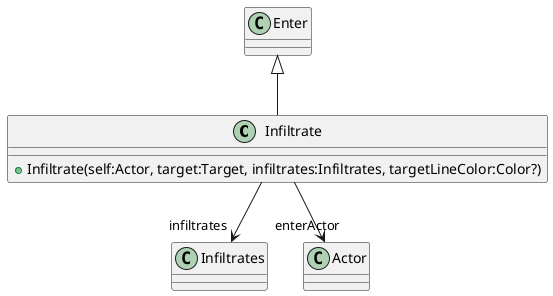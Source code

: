 @startuml
class Infiltrate {
    + Infiltrate(self:Actor, target:Target, infiltrates:Infiltrates, targetLineColor:Color?)
}
Enter <|-- Infiltrate
Infiltrate --> "infiltrates" Infiltrates
Infiltrate --> "enterActor" Actor
@enduml
